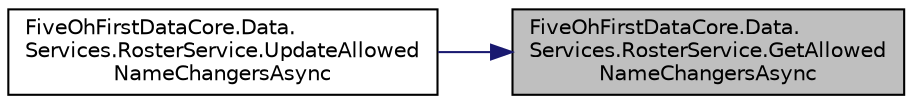 digraph "FiveOhFirstDataCore.Data.Services.RosterService.GetAllowedNameChangersAsync"
{
 // LATEX_PDF_SIZE
  edge [fontname="Helvetica",fontsize="10",labelfontname="Helvetica",labelfontsize="10"];
  node [fontname="Helvetica",fontsize="10",shape=record];
  rankdir="RL";
  Node1 [label="FiveOhFirstDataCore.Data.\lServices.RosterService.GetAllowed\lNameChangersAsync",height=0.2,width=0.4,color="black", fillcolor="grey75", style="filled", fontcolor="black",tooltip="Gets the Troopers who are allowed to change names."];
  Node1 -> Node2 [dir="back",color="midnightblue",fontsize="10",style="solid",fontname="Helvetica"];
  Node2 [label="FiveOhFirstDataCore.Data.\lServices.RosterService.UpdateAllowed\lNameChangersAsync",height=0.2,width=0.4,color="black", fillcolor="white", style="filled",URL="$class_five_oh_first_data_core_1_1_data_1_1_services_1_1_roster_service.html#a3c0bd232b499b652d4817b5437b85df4",tooltip="Update the list of allowed name changers."];
}
